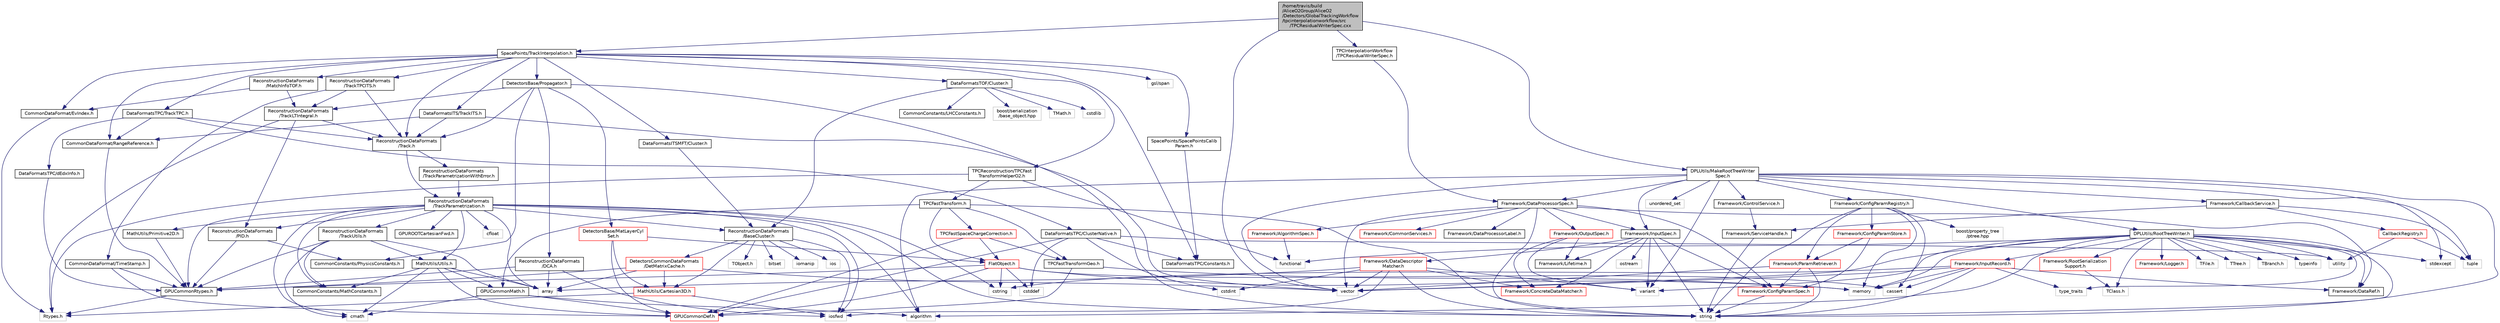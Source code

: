 digraph "/home/travis/build/AliceO2Group/AliceO2/Detectors/GlobalTrackingWorkflow/tpcinterpolationworkflow/src/TPCResidualWriterSpec.cxx"
{
 // INTERACTIVE_SVG=YES
  bgcolor="transparent";
  edge [fontname="Helvetica",fontsize="10",labelfontname="Helvetica",labelfontsize="10"];
  node [fontname="Helvetica",fontsize="10",shape=record];
  Node0 [label="/home/travis/build\l/AliceO2Group/AliceO2\l/Detectors/GlobalTrackingWorkflow\l/tpcinterpolationworkflow/src\l/TPCResidualWriterSpec.cxx",height=0.2,width=0.4,color="black", fillcolor="grey75", style="filled", fontcolor="black"];
  Node0 -> Node1 [color="midnightblue",fontsize="10",style="solid",fontname="Helvetica"];
  Node1 [label="vector",height=0.2,width=0.4,color="grey75"];
  Node0 -> Node2 [color="midnightblue",fontsize="10",style="solid",fontname="Helvetica"];
  Node2 [label="SpacePoints/TrackInterpolation.h",height=0.2,width=0.4,color="black",URL="$d3/d0c/TrackInterpolation_8h.html",tooltip="Definition of the TrackInterpolation class. "];
  Node2 -> Node3 [color="midnightblue",fontsize="10",style="solid",fontname="Helvetica"];
  Node3 [label="gsl/span",height=0.2,width=0.4,color="grey75"];
  Node2 -> Node4 [color="midnightblue",fontsize="10",style="solid",fontname="Helvetica"];
  Node4 [label="CommonDataFormat/EvIndex.h",height=0.2,width=0.4,color="black",URL="$d6/ddf/EvIndex_8h.html",tooltip="Class to store event ID and index in the event for objects like track, cluster... ..."];
  Node4 -> Node5 [color="midnightblue",fontsize="10",style="solid",fontname="Helvetica"];
  Node5 [label="Rtypes.h",height=0.2,width=0.4,color="grey75"];
  Node2 -> Node6 [color="midnightblue",fontsize="10",style="solid",fontname="Helvetica"];
  Node6 [label="CommonDataFormat/RangeReference.h",height=0.2,width=0.4,color="black",URL="$de/d64/RangeReference_8h.html",tooltip="Class to refer to the 1st entry and N elements of some group in the continuous container. "];
  Node6 -> Node7 [color="midnightblue",fontsize="10",style="solid",fontname="Helvetica"];
  Node7 [label="GPUCommonRtypes.h",height=0.2,width=0.4,color="black",URL="$d2/d45/GPUCommonRtypes_8h.html"];
  Node7 -> Node5 [color="midnightblue",fontsize="10",style="solid",fontname="Helvetica"];
  Node2 -> Node8 [color="midnightblue",fontsize="10",style="solid",fontname="Helvetica"];
  Node8 [label="ReconstructionDataFormats\l/Track.h",height=0.2,width=0.4,color="black",URL="$d7/d8b/DataFormats_2Reconstruction_2include_2ReconstructionDataFormats_2Track_8h.html"];
  Node8 -> Node9 [color="midnightblue",fontsize="10",style="solid",fontname="Helvetica"];
  Node9 [label="ReconstructionDataFormats\l/TrackParametrization.h",height=0.2,width=0.4,color="black",URL="$d2/d98/TrackParametrization_8h.html"];
  Node9 -> Node7 [color="midnightblue",fontsize="10",style="solid",fontname="Helvetica"];
  Node9 -> Node10 [color="midnightblue",fontsize="10",style="solid",fontname="Helvetica"];
  Node10 [label="algorithm",height=0.2,width=0.4,color="grey75"];
  Node9 -> Node11 [color="midnightblue",fontsize="10",style="solid",fontname="Helvetica"];
  Node11 [label="array",height=0.2,width=0.4,color="grey75"];
  Node9 -> Node12 [color="midnightblue",fontsize="10",style="solid",fontname="Helvetica"];
  Node12 [label="cfloat",height=0.2,width=0.4,color="grey75"];
  Node9 -> Node13 [color="midnightblue",fontsize="10",style="solid",fontname="Helvetica"];
  Node13 [label="cmath",height=0.2,width=0.4,color="grey75"];
  Node9 -> Node14 [color="midnightblue",fontsize="10",style="solid",fontname="Helvetica"];
  Node14 [label="cstring",height=0.2,width=0.4,color="grey75"];
  Node9 -> Node15 [color="midnightblue",fontsize="10",style="solid",fontname="Helvetica"];
  Node15 [label="iosfwd",height=0.2,width=0.4,color="grey75"];
  Node9 -> Node16 [color="midnightblue",fontsize="10",style="solid",fontname="Helvetica"];
  Node16 [label="ReconstructionDataFormats\l/BaseCluster.h",height=0.2,width=0.4,color="black",URL="$d4/de2/BaseCluster_8h.html"];
  Node16 -> Node17 [color="midnightblue",fontsize="10",style="solid",fontname="Helvetica"];
  Node17 [label="TObject.h",height=0.2,width=0.4,color="grey75"];
  Node16 -> Node18 [color="midnightblue",fontsize="10",style="solid",fontname="Helvetica"];
  Node18 [label="bitset",height=0.2,width=0.4,color="grey75"];
  Node16 -> Node19 [color="midnightblue",fontsize="10",style="solid",fontname="Helvetica"];
  Node19 [label="iomanip",height=0.2,width=0.4,color="grey75"];
  Node16 -> Node20 [color="midnightblue",fontsize="10",style="solid",fontname="Helvetica"];
  Node20 [label="ios",height=0.2,width=0.4,color="grey75"];
  Node16 -> Node15 [color="midnightblue",fontsize="10",style="solid",fontname="Helvetica"];
  Node16 -> Node21 [color="midnightblue",fontsize="10",style="solid",fontname="Helvetica"];
  Node21 [label="DetectorsCommonDataFormats\l/DetMatrixCache.h",height=0.2,width=0.4,color="red",URL="$d4/d20/DetMatrixCache_8h.html"];
  Node21 -> Node7 [color="midnightblue",fontsize="10",style="solid",fontname="Helvetica"];
  Node21 -> Node11 [color="midnightblue",fontsize="10",style="solid",fontname="Helvetica"];
  Node21 -> Node1 [color="midnightblue",fontsize="10",style="solid",fontname="Helvetica"];
  Node21 -> Node43 [color="midnightblue",fontsize="10",style="solid",fontname="Helvetica"];
  Node43 [label="MathUtils/Cartesian3D.h",height=0.2,width=0.4,color="red",URL="$dd/d76/Cartesian3D_8h.html"];
  Node43 -> Node5 [color="midnightblue",fontsize="10",style="solid",fontname="Helvetica"];
  Node43 -> Node15 [color="midnightblue",fontsize="10",style="solid",fontname="Helvetica"];
  Node16 -> Node43 [color="midnightblue",fontsize="10",style="solid",fontname="Helvetica"];
  Node9 -> Node29 [color="midnightblue",fontsize="10",style="solid",fontname="Helvetica"];
  Node29 [label="string",height=0.2,width=0.4,color="grey75"];
  Node9 -> Node36 [color="midnightblue",fontsize="10",style="solid",fontname="Helvetica"];
  Node36 [label="CommonConstants/MathConstants.h",height=0.2,width=0.4,color="black",URL="$d6/d84/MathConstants_8h.html",tooltip="useful math constants "];
  Node9 -> Node31 [color="midnightblue",fontsize="10",style="solid",fontname="Helvetica"];
  Node31 [label="MathUtils/Utils.h",height=0.2,width=0.4,color="black",URL="$d9/d52/Common_2MathUtils_2include_2MathUtils_2Utils_8h.html"];
  Node31 -> Node11 [color="midnightblue",fontsize="10",style="solid",fontname="Helvetica"];
  Node31 -> Node13 [color="midnightblue",fontsize="10",style="solid",fontname="Helvetica"];
  Node31 -> Node32 [color="midnightblue",fontsize="10",style="solid",fontname="Helvetica"];
  Node32 [label="GPUCommonDef.h",height=0.2,width=0.4,color="red",URL="$df/d21/GPUCommonDef_8h.html"];
  Node31 -> Node35 [color="midnightblue",fontsize="10",style="solid",fontname="Helvetica"];
  Node35 [label="GPUCommonMath.h",height=0.2,width=0.4,color="black",URL="$d6/da2/GPUCommonMath_8h.html"];
  Node35 -> Node32 [color="midnightblue",fontsize="10",style="solid",fontname="Helvetica"];
  Node35 -> Node13 [color="midnightblue",fontsize="10",style="solid",fontname="Helvetica"];
  Node35 -> Node10 [color="midnightblue",fontsize="10",style="solid",fontname="Helvetica"];
  Node31 -> Node36 [color="midnightblue",fontsize="10",style="solid",fontname="Helvetica"];
  Node9 -> Node53 [color="midnightblue",fontsize="10",style="solid",fontname="Helvetica"];
  Node53 [label="MathUtils/Primitive2D.h",height=0.2,width=0.4,color="black",URL="$d8/d77/Primitive2D_8h.html",tooltip="Declarations of 2D primitives: straight line (XY interval) and circle. "];
  Node53 -> Node7 [color="midnightblue",fontsize="10",style="solid",fontname="Helvetica"];
  Node9 -> Node54 [color="midnightblue",fontsize="10",style="solid",fontname="Helvetica"];
  Node54 [label="ReconstructionDataFormats\l/PID.h",height=0.2,width=0.4,color="black",URL="$d5/d08/DataFormats_2Reconstruction_2include_2ReconstructionDataFormats_2PID_8h.html"];
  Node54 -> Node7 [color="midnightblue",fontsize="10",style="solid",fontname="Helvetica"];
  Node54 -> Node55 [color="midnightblue",fontsize="10",style="solid",fontname="Helvetica"];
  Node55 [label="CommonConstants/PhysicsConstants.h",height=0.2,width=0.4,color="black",URL="$d3/d9d/PhysicsConstants_8h.html",tooltip="Header to collect physics constants. "];
  Node9 -> Node56 [color="midnightblue",fontsize="10",style="solid",fontname="Helvetica"];
  Node56 [label="ReconstructionDataFormats\l/TrackUtils.h",height=0.2,width=0.4,color="black",URL="$d2/d97/TrackUtils_8h.html"];
  Node56 -> Node7 [color="midnightblue",fontsize="10",style="solid",fontname="Helvetica"];
  Node56 -> Node11 [color="midnightblue",fontsize="10",style="solid",fontname="Helvetica"];
  Node56 -> Node13 [color="midnightblue",fontsize="10",style="solid",fontname="Helvetica"];
  Node56 -> Node31 [color="midnightblue",fontsize="10",style="solid",fontname="Helvetica"];
  Node56 -> Node36 [color="midnightblue",fontsize="10",style="solid",fontname="Helvetica"];
  Node9 -> Node57 [color="midnightblue",fontsize="10",style="solid",fontname="Helvetica"];
  Node57 [label="GPUROOTCartesianFwd.h",height=0.2,width=0.4,color="black",URL="$d1/da8/GPUROOTCartesianFwd_8h.html"];
  Node8 -> Node58 [color="midnightblue",fontsize="10",style="solid",fontname="Helvetica"];
  Node58 [label="ReconstructionDataFormats\l/TrackParametrizationWithError.h",height=0.2,width=0.4,color="black",URL="$d3/d30/TrackParametrizationWithError_8h.html"];
  Node58 -> Node9 [color="midnightblue",fontsize="10",style="solid",fontname="Helvetica"];
  Node2 -> Node59 [color="midnightblue",fontsize="10",style="solid",fontname="Helvetica"];
  Node59 [label="ReconstructionDataFormats\l/TrackTPCITS.h",height=0.2,width=0.4,color="black",URL="$d5/d1e/TrackTPCITS_8h.html",tooltip="Result of refitting TPC-ITS matched track. "];
  Node59 -> Node8 [color="midnightblue",fontsize="10",style="solid",fontname="Helvetica"];
  Node59 -> Node60 [color="midnightblue",fontsize="10",style="solid",fontname="Helvetica"];
  Node60 [label="ReconstructionDataFormats\l/TrackLTIntegral.h",height=0.2,width=0.4,color="black",URL="$d6/db1/TrackLTIntegral_8h.html",tooltip="Track Length and TOF integral. "];
  Node60 -> Node5 [color="midnightblue",fontsize="10",style="solid",fontname="Helvetica"];
  Node60 -> Node54 [color="midnightblue",fontsize="10",style="solid",fontname="Helvetica"];
  Node60 -> Node8 [color="midnightblue",fontsize="10",style="solid",fontname="Helvetica"];
  Node59 -> Node61 [color="midnightblue",fontsize="10",style="solid",fontname="Helvetica"];
  Node61 [label="CommonDataFormat/TimeStamp.h",height=0.2,width=0.4,color="black",URL="$df/d5d/common_2include_2CommonDataFormat_2TimeStamp_8h.html"];
  Node61 -> Node7 [color="midnightblue",fontsize="10",style="solid",fontname="Helvetica"];
  Node61 -> Node32 [color="midnightblue",fontsize="10",style="solid",fontname="Helvetica"];
  Node2 -> Node62 [color="midnightblue",fontsize="10",style="solid",fontname="Helvetica"];
  Node62 [label="ReconstructionDataFormats\l/MatchInfoTOF.h",height=0.2,width=0.4,color="black",URL="$d4/d70/MatchInfoTOF_8h.html",tooltip="Class to store the output of the matching to TOF. "];
  Node62 -> Node60 [color="midnightblue",fontsize="10",style="solid",fontname="Helvetica"];
  Node62 -> Node4 [color="midnightblue",fontsize="10",style="solid",fontname="Helvetica"];
  Node2 -> Node63 [color="midnightblue",fontsize="10",style="solid",fontname="Helvetica"];
  Node63 [label="DataFormatsITSMFT/Cluster.h",height=0.2,width=0.4,color="black",URL="$d1/d62/DataFormats_2Detectors_2ITSMFT_2common_2include_2DataFormatsITSMFT_2Cluster_8h.html"];
  Node63 -> Node16 [color="midnightblue",fontsize="10",style="solid",fontname="Helvetica"];
  Node2 -> Node64 [color="midnightblue",fontsize="10",style="solid",fontname="Helvetica"];
  Node64 [label="DataFormatsITS/TrackITS.h",height=0.2,width=0.4,color="black",URL="$d1/d71/TrackITS_8h.html",tooltip="Definition of the ITS track. "];
  Node64 -> Node1 [color="midnightblue",fontsize="10",style="solid",fontname="Helvetica"];
  Node64 -> Node8 [color="midnightblue",fontsize="10",style="solid",fontname="Helvetica"];
  Node64 -> Node6 [color="midnightblue",fontsize="10",style="solid",fontname="Helvetica"];
  Node2 -> Node65 [color="midnightblue",fontsize="10",style="solid",fontname="Helvetica"];
  Node65 [label="DataFormatsTPC/TrackTPC.h",height=0.2,width=0.4,color="black",URL="$d5/dc9/TrackTPC_8h.html"];
  Node65 -> Node8 [color="midnightblue",fontsize="10",style="solid",fontname="Helvetica"];
  Node65 -> Node6 [color="midnightblue",fontsize="10",style="solid",fontname="Helvetica"];
  Node65 -> Node66 [color="midnightblue",fontsize="10",style="solid",fontname="Helvetica"];
  Node66 [label="DataFormatsTPC/ClusterNative.h",height=0.2,width=0.4,color="black",URL="$de/dcd/ClusterNative_8h.html",tooltip="Class of a TPC cluster in TPC-native coordinates (row, time) "];
  Node66 -> Node27 [color="midnightblue",fontsize="10",style="solid",fontname="Helvetica"];
  Node27 [label="cstdint",height=0.2,width=0.4,color="grey75"];
  Node66 -> Node67 [color="midnightblue",fontsize="10",style="solid",fontname="Helvetica"];
  Node67 [label="cstddef",height=0.2,width=0.4,color="grey75"];
  Node66 -> Node68 [color="midnightblue",fontsize="10",style="solid",fontname="Helvetica"];
  Node68 [label="utility",height=0.2,width=0.4,color="grey75"];
  Node66 -> Node69 [color="midnightblue",fontsize="10",style="solid",fontname="Helvetica"];
  Node69 [label="DataFormatsTPC/Constants.h",height=0.2,width=0.4,color="black",URL="$d0/dda/DataFormats_2Detectors_2TPC_2include_2DataFormatsTPC_2Constants_8h.html"];
  Node66 -> Node32 [color="midnightblue",fontsize="10",style="solid",fontname="Helvetica"];
  Node65 -> Node70 [color="midnightblue",fontsize="10",style="solid",fontname="Helvetica"];
  Node70 [label="DataFormatsTPC/dEdxInfo.h",height=0.2,width=0.4,color="black",URL="$d5/da8/dEdxInfo_8h.html"];
  Node70 -> Node7 [color="midnightblue",fontsize="10",style="solid",fontname="Helvetica"];
  Node2 -> Node69 [color="midnightblue",fontsize="10",style="solid",fontname="Helvetica"];
  Node2 -> Node71 [color="midnightblue",fontsize="10",style="solid",fontname="Helvetica"];
  Node71 [label="DataFormatsTOF/Cluster.h",height=0.2,width=0.4,color="black",URL="$d1/d50/DataFormats_2Detectors_2TOF_2include_2DataFormatsTOF_2Cluster_8h.html"];
  Node71 -> Node16 [color="midnightblue",fontsize="10",style="solid",fontname="Helvetica"];
  Node71 -> Node72 [color="midnightblue",fontsize="10",style="solid",fontname="Helvetica"];
  Node72 [label="boost/serialization\l/base_object.hpp",height=0.2,width=0.4,color="grey75"];
  Node71 -> Node73 [color="midnightblue",fontsize="10",style="solid",fontname="Helvetica"];
  Node73 [label="TMath.h",height=0.2,width=0.4,color="grey75"];
  Node71 -> Node74 [color="midnightblue",fontsize="10",style="solid",fontname="Helvetica"];
  Node74 [label="cstdlib",height=0.2,width=0.4,color="grey75"];
  Node71 -> Node75 [color="midnightblue",fontsize="10",style="solid",fontname="Helvetica"];
  Node75 [label="CommonConstants/LHCConstants.h",height=0.2,width=0.4,color="black",URL="$d4/dc6/LHCConstants_8h.html",tooltip="Header to collect LHC related constants. "];
  Node2 -> Node76 [color="midnightblue",fontsize="10",style="solid",fontname="Helvetica"];
  Node76 [label="SpacePoints/SpacePointsCalib\lParam.h",height=0.2,width=0.4,color="black",URL="$d9/d5b/SpacePointsCalibParam_8h.html",tooltip="Parameters used for TPC space point calibration. "];
  Node76 -> Node69 [color="midnightblue",fontsize="10",style="solid",fontname="Helvetica"];
  Node2 -> Node77 [color="midnightblue",fontsize="10",style="solid",fontname="Helvetica"];
  Node77 [label="TPCReconstruction/TPCFast\lTransformHelperO2.h",height=0.2,width=0.4,color="black",URL="$df/d4b/TPCFastTransformHelperO2_8h.html",tooltip="class to create TPC fast transformation "];
  Node77 -> Node78 [color="midnightblue",fontsize="10",style="solid",fontname="Helvetica"];
  Node78 [label="TPCFastTransform.h",height=0.2,width=0.4,color="black",URL="$d4/db1/TPCFastTransform_8h.html",tooltip="Definition of TPCFastTransform class. "];
  Node78 -> Node79 [color="midnightblue",fontsize="10",style="solid",fontname="Helvetica"];
  Node79 [label="FlatObject.h",height=0.2,width=0.4,color="red",URL="$db/dff/FlatObject_8h.html",tooltip="Definition of FlatObject class. "];
  Node79 -> Node67 [color="midnightblue",fontsize="10",style="solid",fontname="Helvetica"];
  Node79 -> Node38 [color="midnightblue",fontsize="10",style="solid",fontname="Helvetica"];
  Node38 [label="memory",height=0.2,width=0.4,color="grey75"];
  Node79 -> Node14 [color="midnightblue",fontsize="10",style="solid",fontname="Helvetica"];
  Node79 -> Node26 [color="midnightblue",fontsize="10",style="solid",fontname="Helvetica"];
  Node26 [label="cassert",height=0.2,width=0.4,color="grey75"];
  Node79 -> Node32 [color="midnightblue",fontsize="10",style="solid",fontname="Helvetica"];
  Node79 -> Node7 [color="midnightblue",fontsize="10",style="solid",fontname="Helvetica"];
  Node78 -> Node80 [color="midnightblue",fontsize="10",style="solid",fontname="Helvetica"];
  Node80 [label="TPCFastTransformGeo.h",height=0.2,width=0.4,color="black",URL="$d5/dde/TPCFastTransformGeo_8h.html",tooltip="Definition of TPCFastTransformGeo class. "];
  Node80 -> Node32 [color="midnightblue",fontsize="10",style="solid",fontname="Helvetica"];
  Node80 -> Node38 [color="midnightblue",fontsize="10",style="solid",fontname="Helvetica"];
  Node78 -> Node81 [color="midnightblue",fontsize="10",style="solid",fontname="Helvetica"];
  Node81 [label="TPCFastSpaceChargeCorrection.h",height=0.2,width=0.4,color="red",URL="$d8/d93/TPCFastSpaceChargeCorrection_8h.html",tooltip="Definition of TPCFastSpaceChargeCorrection class. "];
  Node81 -> Node80 [color="midnightblue",fontsize="10",style="solid",fontname="Helvetica"];
  Node81 -> Node79 [color="midnightblue",fontsize="10",style="solid",fontname="Helvetica"];
  Node81 -> Node32 [color="midnightblue",fontsize="10",style="solid",fontname="Helvetica"];
  Node78 -> Node35 [color="midnightblue",fontsize="10",style="solid",fontname="Helvetica"];
  Node78 -> Node29 [color="midnightblue",fontsize="10",style="solid",fontname="Helvetica"];
  Node77 -> Node5 [color="midnightblue",fontsize="10",style="solid",fontname="Helvetica"];
  Node77 -> Node84 [color="midnightblue",fontsize="10",style="solid",fontname="Helvetica"];
  Node84 [label="functional",height=0.2,width=0.4,color="grey75"];
  Node2 -> Node85 [color="midnightblue",fontsize="10",style="solid",fontname="Helvetica"];
  Node85 [label="DetectorsBase/Propagator.h",height=0.2,width=0.4,color="black",URL="$d2/df9/Propagator_8h.html"];
  Node85 -> Node29 [color="midnightblue",fontsize="10",style="solid",fontname="Helvetica"];
  Node85 -> Node55 [color="midnightblue",fontsize="10",style="solid",fontname="Helvetica"];
  Node85 -> Node8 [color="midnightblue",fontsize="10",style="solid",fontname="Helvetica"];
  Node85 -> Node86 [color="midnightblue",fontsize="10",style="solid",fontname="Helvetica"];
  Node86 [label="ReconstructionDataFormats\l/DCA.h",height=0.2,width=0.4,color="black",URL="$d7/d99/DCA_8h.html"];
  Node86 -> Node7 [color="midnightblue",fontsize="10",style="solid",fontname="Helvetica"];
  Node86 -> Node11 [color="midnightblue",fontsize="10",style="solid",fontname="Helvetica"];
  Node86 -> Node15 [color="midnightblue",fontsize="10",style="solid",fontname="Helvetica"];
  Node85 -> Node60 [color="midnightblue",fontsize="10",style="solid",fontname="Helvetica"];
  Node85 -> Node87 [color="midnightblue",fontsize="10",style="solid",fontname="Helvetica"];
  Node87 [label="DetectorsBase/MatLayerCyl\lSet.h",height=0.2,width=0.4,color="red",URL="$d9/da9/MatLayerCylSet_8h.html",tooltip="Declarations for the wrapper for the set of cylindrical material layers. "];
  Node87 -> Node32 [color="midnightblue",fontsize="10",style="solid",fontname="Helvetica"];
  Node87 -> Node79 [color="midnightblue",fontsize="10",style="solid",fontname="Helvetica"];
  Node87 -> Node43 [color="midnightblue",fontsize="10",style="solid",fontname="Helvetica"];
  Node0 -> Node91 [color="midnightblue",fontsize="10",style="solid",fontname="Helvetica"];
  Node91 [label="TPCInterpolationWorkflow\l/TPCResidualWriterSpec.h",height=0.2,width=0.4,color="black",URL="$d9/d7b/TPCResidualWriterSpec_8h.html"];
  Node91 -> Node92 [color="midnightblue",fontsize="10",style="solid",fontname="Helvetica"];
  Node92 [label="Framework/DataProcessorSpec.h",height=0.2,width=0.4,color="black",URL="$d0/df4/DataProcessorSpec_8h.html"];
  Node92 -> Node93 [color="midnightblue",fontsize="10",style="solid",fontname="Helvetica"];
  Node93 [label="Framework/AlgorithmSpec.h",height=0.2,width=0.4,color="red",URL="$d0/d14/AlgorithmSpec_8h.html"];
  Node93 -> Node84 [color="midnightblue",fontsize="10",style="solid",fontname="Helvetica"];
  Node92 -> Node148 [color="midnightblue",fontsize="10",style="solid",fontname="Helvetica"];
  Node148 [label="Framework/ConfigParamSpec.h",height=0.2,width=0.4,color="red",URL="$d0/d1c/ConfigParamSpec_8h.html"];
  Node148 -> Node29 [color="midnightblue",fontsize="10",style="solid",fontname="Helvetica"];
  Node92 -> Node189 [color="midnightblue",fontsize="10",style="solid",fontname="Helvetica"];
  Node189 [label="Framework/DataProcessorLabel.h",height=0.2,width=0.4,color="black",URL="$d1/df2/DataProcessorLabel_8h.html"];
  Node92 -> Node96 [color="midnightblue",fontsize="10",style="solid",fontname="Helvetica"];
  Node96 [label="Framework/DataRef.h",height=0.2,width=0.4,color="black",URL="$d5/dfb/DataRef_8h.html"];
  Node92 -> Node132 [color="midnightblue",fontsize="10",style="solid",fontname="Helvetica"];
  Node132 [label="Framework/InputSpec.h",height=0.2,width=0.4,color="black",URL="$d5/d3f/InputSpec_8h.html"];
  Node132 -> Node129 [color="midnightblue",fontsize="10",style="solid",fontname="Helvetica"];
  Node129 [label="Framework/Lifetime.h",height=0.2,width=0.4,color="black",URL="$dc/dca/Lifetime_8h.html"];
  Node132 -> Node130 [color="midnightblue",fontsize="10",style="solid",fontname="Helvetica"];
  Node130 [label="Framework/ConcreteDataMatcher.h",height=0.2,width=0.4,color="red",URL="$d0/d1b/ConcreteDataMatcher_8h.html"];
  Node132 -> Node133 [color="midnightblue",fontsize="10",style="solid",fontname="Helvetica"];
  Node133 [label="Framework/DataDescriptor\lMatcher.h",height=0.2,width=0.4,color="red",URL="$d3/da3/DataDescriptorMatcher_8h.html"];
  Node133 -> Node130 [color="midnightblue",fontsize="10",style="solid",fontname="Helvetica"];
  Node133 -> Node11 [color="midnightblue",fontsize="10",style="solid",fontname="Helvetica"];
  Node133 -> Node27 [color="midnightblue",fontsize="10",style="solid",fontname="Helvetica"];
  Node133 -> Node15 [color="midnightblue",fontsize="10",style="solid",fontname="Helvetica"];
  Node133 -> Node29 [color="midnightblue",fontsize="10",style="solid",fontname="Helvetica"];
  Node133 -> Node131 [color="midnightblue",fontsize="10",style="solid",fontname="Helvetica"];
  Node131 [label="variant",height=0.2,width=0.4,color="grey75"];
  Node133 -> Node1 [color="midnightblue",fontsize="10",style="solid",fontname="Helvetica"];
  Node132 -> Node148 [color="midnightblue",fontsize="10",style="solid",fontname="Helvetica"];
  Node132 -> Node29 [color="midnightblue",fontsize="10",style="solid",fontname="Helvetica"];
  Node132 -> Node151 [color="midnightblue",fontsize="10",style="solid",fontname="Helvetica"];
  Node151 [label="ostream",height=0.2,width=0.4,color="grey75"];
  Node132 -> Node131 [color="midnightblue",fontsize="10",style="solid",fontname="Helvetica"];
  Node92 -> Node128 [color="midnightblue",fontsize="10",style="solid",fontname="Helvetica"];
  Node128 [label="Framework/OutputSpec.h",height=0.2,width=0.4,color="red",URL="$db/d2d/OutputSpec_8h.html"];
  Node128 -> Node129 [color="midnightblue",fontsize="10",style="solid",fontname="Helvetica"];
  Node128 -> Node130 [color="midnightblue",fontsize="10",style="solid",fontname="Helvetica"];
  Node128 -> Node131 [color="midnightblue",fontsize="10",style="solid",fontname="Helvetica"];
  Node92 -> Node190 [color="midnightblue",fontsize="10",style="solid",fontname="Helvetica"];
  Node190 [label="Framework/CommonServices.h",height=0.2,width=0.4,color="red",URL="$d8/d02/CommonServices_8h.html"];
  Node92 -> Node29 [color="midnightblue",fontsize="10",style="solid",fontname="Helvetica"];
  Node92 -> Node1 [color="midnightblue",fontsize="10",style="solid",fontname="Helvetica"];
  Node0 -> Node191 [color="midnightblue",fontsize="10",style="solid",fontname="Helvetica"];
  Node191 [label="DPLUtils/MakeRootTreeWriter\lSpec.h",height=0.2,width=0.4,color="black",URL="$d5/dc8/MakeRootTreeWriterSpec_8h.html",tooltip="Configurable generator for RootTreeWriter processor spec. "];
  Node191 -> Node192 [color="midnightblue",fontsize="10",style="solid",fontname="Helvetica"];
  Node192 [label="DPLUtils/RootTreeWriter.h",height=0.2,width=0.4,color="black",URL="$dd/d8d/RootTreeWriter_8h.html",tooltip="A generic writer for ROOT TTrees. "];
  Node192 -> Node98 [color="midnightblue",fontsize="10",style="solid",fontname="Helvetica"];
  Node98 [label="Framework/RootSerialization\lSupport.h",height=0.2,width=0.4,color="red",URL="$db/dff/RootSerializationSupport_8h.html"];
  Node98 -> Node108 [color="midnightblue",fontsize="10",style="solid",fontname="Helvetica"];
  Node108 [label="TClass.h",height=0.2,width=0.4,color="grey75"];
  Node192 -> Node95 [color="midnightblue",fontsize="10",style="solid",fontname="Helvetica"];
  Node95 [label="Framework/InputRecord.h",height=0.2,width=0.4,color="red",URL="$d6/d5c/InputRecord_8h.html"];
  Node95 -> Node96 [color="midnightblue",fontsize="10",style="solid",fontname="Helvetica"];
  Node95 -> Node29 [color="midnightblue",fontsize="10",style="solid",fontname="Helvetica"];
  Node95 -> Node1 [color="midnightblue",fontsize="10",style="solid",fontname="Helvetica"];
  Node95 -> Node14 [color="midnightblue",fontsize="10",style="solid",fontname="Helvetica"];
  Node95 -> Node26 [color="midnightblue",fontsize="10",style="solid",fontname="Helvetica"];
  Node95 -> Node38 [color="midnightblue",fontsize="10",style="solid",fontname="Helvetica"];
  Node95 -> Node30 [color="midnightblue",fontsize="10",style="solid",fontname="Helvetica"];
  Node30 [label="type_traits",height=0.2,width=0.4,color="grey75"];
  Node192 -> Node96 [color="midnightblue",fontsize="10",style="solid",fontname="Helvetica"];
  Node192 -> Node193 [color="midnightblue",fontsize="10",style="solid",fontname="Helvetica"];
  Node193 [label="Framework/Logger.h",height=0.2,width=0.4,color="red",URL="$dd/da4/Logger_8h.html"];
  Node192 -> Node195 [color="midnightblue",fontsize="10",style="solid",fontname="Helvetica"];
  Node195 [label="TFile.h",height=0.2,width=0.4,color="grey75"];
  Node192 -> Node196 [color="midnightblue",fontsize="10",style="solid",fontname="Helvetica"];
  Node196 [label="TTree.h",height=0.2,width=0.4,color="grey75"];
  Node192 -> Node197 [color="midnightblue",fontsize="10",style="solid",fontname="Helvetica"];
  Node197 [label="TBranch.h",height=0.2,width=0.4,color="grey75"];
  Node192 -> Node108 [color="midnightblue",fontsize="10",style="solid",fontname="Helvetica"];
  Node192 -> Node1 [color="midnightblue",fontsize="10",style="solid",fontname="Helvetica"];
  Node192 -> Node84 [color="midnightblue",fontsize="10",style="solid",fontname="Helvetica"];
  Node192 -> Node29 [color="midnightblue",fontsize="10",style="solid",fontname="Helvetica"];
  Node192 -> Node39 [color="midnightblue",fontsize="10",style="solid",fontname="Helvetica"];
  Node39 [label="stdexcept",height=0.2,width=0.4,color="grey75"];
  Node192 -> Node30 [color="midnightblue",fontsize="10",style="solid",fontname="Helvetica"];
  Node192 -> Node181 [color="midnightblue",fontsize="10",style="solid",fontname="Helvetica"];
  Node181 [label="typeinfo",height=0.2,width=0.4,color="grey75"];
  Node192 -> Node38 [color="midnightblue",fontsize="10",style="solid",fontname="Helvetica"];
  Node192 -> Node68 [color="midnightblue",fontsize="10",style="solid",fontname="Helvetica"];
  Node192 -> Node10 [color="midnightblue",fontsize="10",style="solid",fontname="Helvetica"];
  Node192 -> Node131 [color="midnightblue",fontsize="10",style="solid",fontname="Helvetica"];
  Node191 -> Node132 [color="midnightblue",fontsize="10",style="solid",fontname="Helvetica"];
  Node191 -> Node198 [color="midnightblue",fontsize="10",style="solid",fontname="Helvetica"];
  Node198 [label="Framework/ConfigParamRegistry.h",height=0.2,width=0.4,color="black",URL="$de/dc6/ConfigParamRegistry_8h.html"];
  Node198 -> Node199 [color="midnightblue",fontsize="10",style="solid",fontname="Helvetica"];
  Node199 [label="Framework/ParamRetriever.h",height=0.2,width=0.4,color="red",URL="$df/d72/ParamRetriever_8h.html"];
  Node199 -> Node148 [color="midnightblue",fontsize="10",style="solid",fontname="Helvetica"];
  Node199 -> Node29 [color="midnightblue",fontsize="10",style="solid",fontname="Helvetica"];
  Node199 -> Node1 [color="midnightblue",fontsize="10",style="solid",fontname="Helvetica"];
  Node198 -> Node201 [color="midnightblue",fontsize="10",style="solid",fontname="Helvetica"];
  Node201 [label="Framework/ConfigParamStore.h",height=0.2,width=0.4,color="red",URL="$dd/daf/ConfigParamStore_8h.html"];
  Node201 -> Node199 [color="midnightblue",fontsize="10",style="solid",fontname="Helvetica"];
  Node201 -> Node148 [color="midnightblue",fontsize="10",style="solid",fontname="Helvetica"];
  Node198 -> Node202 [color="midnightblue",fontsize="10",style="solid",fontname="Helvetica"];
  Node202 [label="boost/property_tree\l/ptree.hpp",height=0.2,width=0.4,color="grey75"];
  Node198 -> Node38 [color="midnightblue",fontsize="10",style="solid",fontname="Helvetica"];
  Node198 -> Node29 [color="midnightblue",fontsize="10",style="solid",fontname="Helvetica"];
  Node198 -> Node26 [color="midnightblue",fontsize="10",style="solid",fontname="Helvetica"];
  Node191 -> Node92 [color="midnightblue",fontsize="10",style="solid",fontname="Helvetica"];
  Node191 -> Node203 [color="midnightblue",fontsize="10",style="solid",fontname="Helvetica"];
  Node203 [label="Framework/CallbackService.h",height=0.2,width=0.4,color="black",URL="$d9/d7f/CallbackService_8h.html"];
  Node203 -> Node204 [color="midnightblue",fontsize="10",style="solid",fontname="Helvetica"];
  Node204 [label="CallbackRegistry.h",height=0.2,width=0.4,color="red",URL="$d7/d3e/CallbackRegistry_8h.html",tooltip="A generic registry for callbacks. "];
  Node204 -> Node205 [color="midnightblue",fontsize="10",style="solid",fontname="Helvetica"];
  Node205 [label="tuple",height=0.2,width=0.4,color="grey75"];
  Node204 -> Node68 [color="midnightblue",fontsize="10",style="solid",fontname="Helvetica"];
  Node203 -> Node175 [color="midnightblue",fontsize="10",style="solid",fontname="Helvetica"];
  Node175 [label="Framework/ServiceHandle.h",height=0.2,width=0.4,color="black",URL="$d3/d28/ServiceHandle_8h.html"];
  Node175 -> Node29 [color="midnightblue",fontsize="10",style="solid",fontname="Helvetica"];
  Node203 -> Node205 [color="midnightblue",fontsize="10",style="solid",fontname="Helvetica"];
  Node191 -> Node206 [color="midnightblue",fontsize="10",style="solid",fontname="Helvetica"];
  Node206 [label="Framework/ControlService.h",height=0.2,width=0.4,color="black",URL="$d2/d43/ControlService_8h.html"];
  Node206 -> Node175 [color="midnightblue",fontsize="10",style="solid",fontname="Helvetica"];
  Node191 -> Node10 [color="midnightblue",fontsize="10",style="solid",fontname="Helvetica"];
  Node191 -> Node1 [color="midnightblue",fontsize="10",style="solid",fontname="Helvetica"];
  Node191 -> Node29 [color="midnightblue",fontsize="10",style="solid",fontname="Helvetica"];
  Node191 -> Node39 [color="midnightblue",fontsize="10",style="solid",fontname="Helvetica"];
  Node191 -> Node131 [color="midnightblue",fontsize="10",style="solid",fontname="Helvetica"];
  Node191 -> Node207 [color="midnightblue",fontsize="10",style="solid",fontname="Helvetica"];
  Node207 [label="unordered_set",height=0.2,width=0.4,color="grey75"];
  Node191 -> Node205 [color="midnightblue",fontsize="10",style="solid",fontname="Helvetica"];
}
